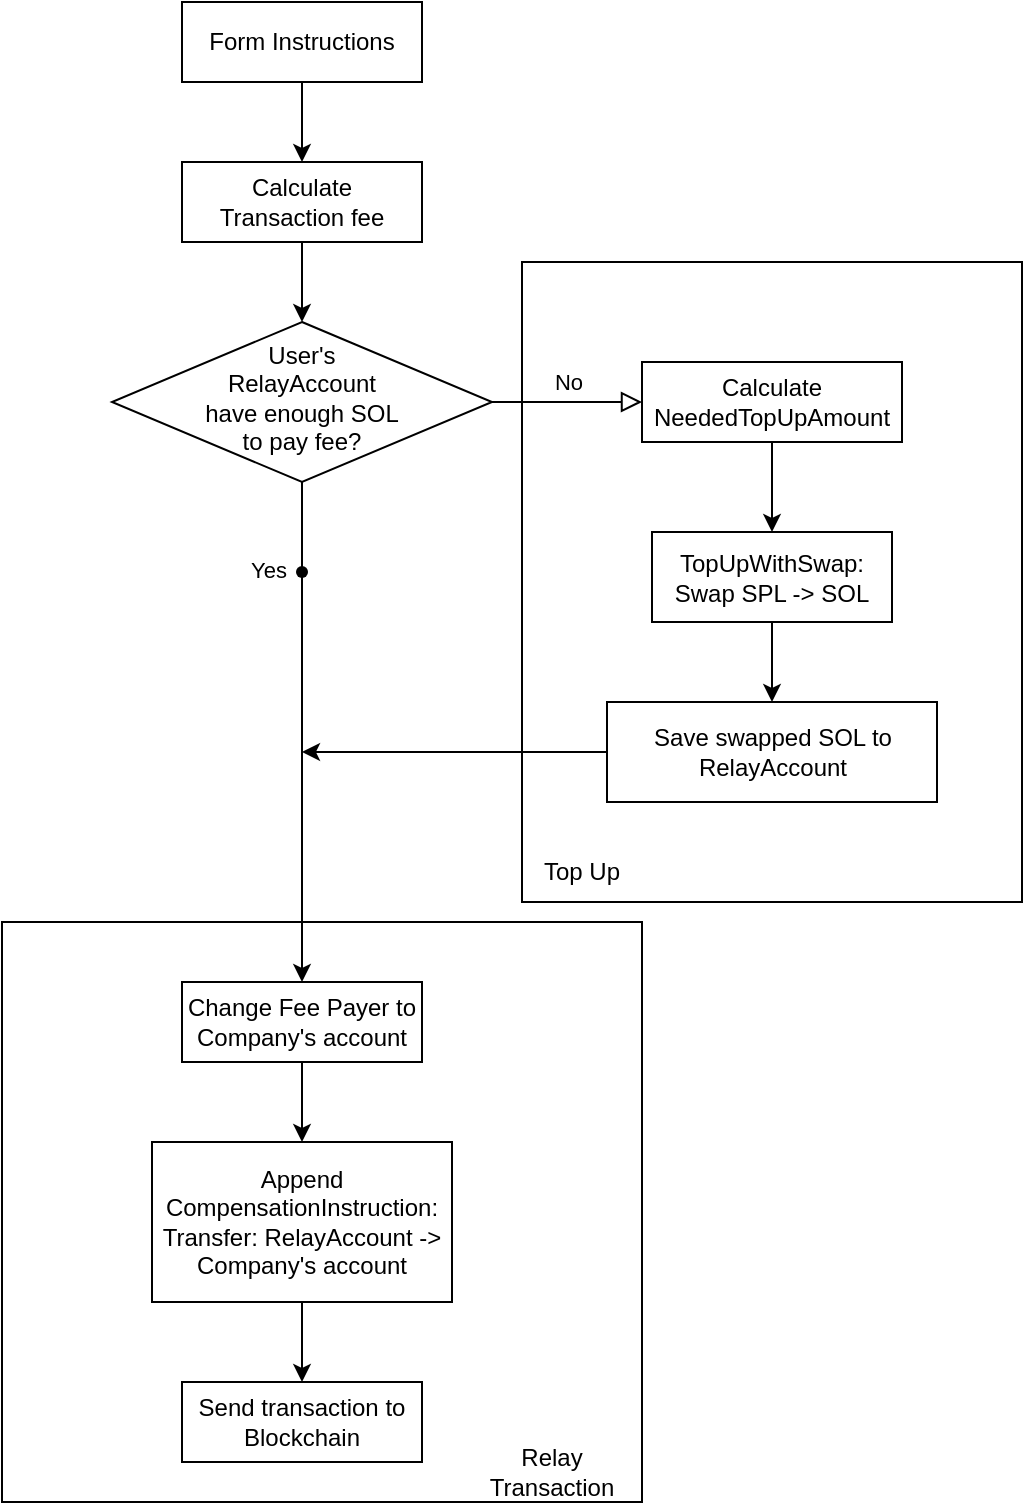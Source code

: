 <mxfile version="20.6.2" type="github">
  <diagram id="C5RBs43oDa-KdzZeNtuy" name="Page-1">
    <mxGraphModel dx="1075" dy="669" grid="1" gridSize="10" guides="1" tooltips="1" connect="1" arrows="1" fold="1" page="1" pageScale="1" pageWidth="827" pageHeight="1169" math="0" shadow="0">
      <root>
        <mxCell id="WIyWlLk6GJQsqaUBKTNV-0" />
        <mxCell id="WIyWlLk6GJQsqaUBKTNV-1" parent="WIyWlLk6GJQsqaUBKTNV-0" />
        <mxCell id="G4MAGfB3sLXjSyvc_qQq-22" value="" style="rounded=0;whiteSpace=wrap;html=1;" vertex="1" parent="WIyWlLk6GJQsqaUBKTNV-1">
          <mxGeometry x="70" y="500" width="320" height="290" as="geometry" />
        </mxCell>
        <mxCell id="G4MAGfB3sLXjSyvc_qQq-20" value="" style="rounded=0;whiteSpace=wrap;html=1;" vertex="1" parent="WIyWlLk6GJQsqaUBKTNV-1">
          <mxGeometry x="330" y="170" width="250" height="320" as="geometry" />
        </mxCell>
        <mxCell id="G4MAGfB3sLXjSyvc_qQq-1" value="" style="edgeStyle=orthogonalEdgeStyle;rounded=0;orthogonalLoop=1;jettySize=auto;html=1;" edge="1" parent="WIyWlLk6GJQsqaUBKTNV-1" source="WIyWlLk6GJQsqaUBKTNV-3" target="G4MAGfB3sLXjSyvc_qQq-0">
          <mxGeometry relative="1" as="geometry" />
        </mxCell>
        <mxCell id="WIyWlLk6GJQsqaUBKTNV-3" value="Form Instructions" style="rounded=0;whiteSpace=wrap;html=1;fontSize=12;glass=0;strokeWidth=1;shadow=0;" parent="WIyWlLk6GJQsqaUBKTNV-1" vertex="1">
          <mxGeometry x="160" y="40" width="120" height="40" as="geometry" />
        </mxCell>
        <mxCell id="WIyWlLk6GJQsqaUBKTNV-5" value="No" style="edgeStyle=orthogonalEdgeStyle;rounded=0;html=1;jettySize=auto;orthogonalLoop=1;fontSize=11;endArrow=block;endFill=0;endSize=8;strokeWidth=1;shadow=0;labelBackgroundColor=none;" parent="WIyWlLk6GJQsqaUBKTNV-1" source="WIyWlLk6GJQsqaUBKTNV-6" target="WIyWlLk6GJQsqaUBKTNV-7" edge="1">
          <mxGeometry y="10" relative="1" as="geometry">
            <mxPoint as="offset" />
          </mxGeometry>
        </mxCell>
        <mxCell id="G4MAGfB3sLXjSyvc_qQq-4" style="edgeStyle=orthogonalEdgeStyle;rounded=0;orthogonalLoop=1;jettySize=auto;html=1;exitDx=0;exitDy=0;entryX=0.5;entryY=0;entryDx=0;entryDy=0;startArrow=none;" edge="1" parent="WIyWlLk6GJQsqaUBKTNV-1" source="G4MAGfB3sLXjSyvc_qQq-12" target="G4MAGfB3sLXjSyvc_qQq-3">
          <mxGeometry relative="1" as="geometry" />
        </mxCell>
        <mxCell id="WIyWlLk6GJQsqaUBKTNV-6" value="User&#39;s &lt;br&gt;RelayAccount&lt;br&gt;have enough SOL&lt;br&gt;to pay fee?" style="rhombus;whiteSpace=wrap;html=1;shadow=0;fontFamily=Helvetica;fontSize=12;align=center;strokeWidth=1;spacing=6;spacingTop=-4;rounded=0;" parent="WIyWlLk6GJQsqaUBKTNV-1" vertex="1">
          <mxGeometry x="125" y="200" width="190" height="80" as="geometry" />
        </mxCell>
        <mxCell id="G4MAGfB3sLXjSyvc_qQq-30" value="" style="edgeStyle=orthogonalEdgeStyle;orthogonalLoop=1;jettySize=auto;html=1;" edge="1" parent="WIyWlLk6GJQsqaUBKTNV-1" source="WIyWlLk6GJQsqaUBKTNV-7" target="G4MAGfB3sLXjSyvc_qQq-29">
          <mxGeometry relative="1" as="geometry" />
        </mxCell>
        <mxCell id="WIyWlLk6GJQsqaUBKTNV-7" value="Calculate&lt;br&gt;NeededTopUpAmount" style="rounded=0;whiteSpace=wrap;html=1;fontSize=12;glass=0;strokeWidth=1;shadow=0;" parent="WIyWlLk6GJQsqaUBKTNV-1" vertex="1">
          <mxGeometry x="390" y="220" width="130" height="40" as="geometry" />
        </mxCell>
        <mxCell id="G4MAGfB3sLXjSyvc_qQq-2" value="" style="edgeStyle=orthogonalEdgeStyle;rounded=0;orthogonalLoop=1;jettySize=auto;html=1;" edge="1" parent="WIyWlLk6GJQsqaUBKTNV-1" source="G4MAGfB3sLXjSyvc_qQq-0" target="WIyWlLk6GJQsqaUBKTNV-6">
          <mxGeometry relative="1" as="geometry" />
        </mxCell>
        <mxCell id="G4MAGfB3sLXjSyvc_qQq-0" value="Calculate&lt;br&gt;Transaction fee" style="rounded=0;whiteSpace=wrap;html=1;fontSize=12;glass=0;strokeWidth=1;shadow=0;" vertex="1" parent="WIyWlLk6GJQsqaUBKTNV-1">
          <mxGeometry x="160" y="120" width="120" height="40" as="geometry" />
        </mxCell>
        <mxCell id="G4MAGfB3sLXjSyvc_qQq-17" value="" style="edgeStyle=orthogonalEdgeStyle;rounded=0;orthogonalLoop=1;jettySize=auto;html=1;" edge="1" parent="WIyWlLk6GJQsqaUBKTNV-1" source="G4MAGfB3sLXjSyvc_qQq-3" target="G4MAGfB3sLXjSyvc_qQq-16">
          <mxGeometry relative="1" as="geometry" />
        </mxCell>
        <mxCell id="G4MAGfB3sLXjSyvc_qQq-3" value="Change Fee Payer to Company&#39;s account" style="rounded=0;whiteSpace=wrap;html=1;" vertex="1" parent="WIyWlLk6GJQsqaUBKTNV-1">
          <mxGeometry x="160" y="530" width="120" height="40" as="geometry" />
        </mxCell>
        <mxCell id="G4MAGfB3sLXjSyvc_qQq-33" style="edgeStyle=orthogonalEdgeStyle;orthogonalLoop=1;jettySize=auto;html=1;" edge="1" parent="WIyWlLk6GJQsqaUBKTNV-1" source="G4MAGfB3sLXjSyvc_qQq-6">
          <mxGeometry relative="1" as="geometry">
            <mxPoint x="220" y="415" as="targetPoint" />
          </mxGeometry>
        </mxCell>
        <mxCell id="G4MAGfB3sLXjSyvc_qQq-6" value="Save swapped SOL to&lt;br&gt;RelayAccount" style="whiteSpace=wrap;html=1;rounded=0;glass=0;strokeWidth=1;shadow=0;" vertex="1" parent="WIyWlLk6GJQsqaUBKTNV-1">
          <mxGeometry x="372.5" y="390" width="165" height="50" as="geometry" />
        </mxCell>
        <mxCell id="G4MAGfB3sLXjSyvc_qQq-12" value="" style="shape=waypoint;sketch=0;size=6;pointerEvents=1;points=[];fillColor=default;resizable=0;rotatable=0;perimeter=centerPerimeter;snapToPoint=1;rounded=0;glass=0;strokeWidth=1;shadow=0;" vertex="1" parent="WIyWlLk6GJQsqaUBKTNV-1">
          <mxGeometry x="200" y="305" width="40" height="40" as="geometry" />
        </mxCell>
        <mxCell id="G4MAGfB3sLXjSyvc_qQq-14" value="" style="edgeStyle=orthogonalEdgeStyle;rounded=0;orthogonalLoop=1;jettySize=auto;html=1;exitX=0.5;exitY=1;exitDx=0;exitDy=0;endArrow=none;" edge="1" parent="WIyWlLk6GJQsqaUBKTNV-1" source="WIyWlLk6GJQsqaUBKTNV-6">
          <mxGeometry relative="1" as="geometry">
            <mxPoint x="220" y="280" as="sourcePoint" />
            <mxPoint x="220" y="360" as="targetPoint" />
            <Array as="points">
              <mxPoint x="220" y="360" />
            </Array>
          </mxGeometry>
        </mxCell>
        <mxCell id="G4MAGfB3sLXjSyvc_qQq-15" value="Yes" style="edgeLabel;html=1;align=center;verticalAlign=middle;resizable=0;points=[];rounded=0;" vertex="1" connectable="0" parent="G4MAGfB3sLXjSyvc_qQq-14">
          <mxGeometry x="-0.335" relative="1" as="geometry">
            <mxPoint x="-17" y="17" as="offset" />
          </mxGeometry>
        </mxCell>
        <mxCell id="G4MAGfB3sLXjSyvc_qQq-19" value="" style="edgeStyle=orthogonalEdgeStyle;rounded=0;orthogonalLoop=1;jettySize=auto;html=1;" edge="1" parent="WIyWlLk6GJQsqaUBKTNV-1" source="G4MAGfB3sLXjSyvc_qQq-16" target="G4MAGfB3sLXjSyvc_qQq-18">
          <mxGeometry relative="1" as="geometry" />
        </mxCell>
        <mxCell id="G4MAGfB3sLXjSyvc_qQq-16" value="Append CompensationInstruction:&lt;br&gt;Transfer: RelayAccount -&amp;gt; Company&#39;s account" style="whiteSpace=wrap;html=1;rounded=0;" vertex="1" parent="WIyWlLk6GJQsqaUBKTNV-1">
          <mxGeometry x="145" y="610" width="150" height="80" as="geometry" />
        </mxCell>
        <mxCell id="G4MAGfB3sLXjSyvc_qQq-18" value="Send transaction to Blockchain" style="whiteSpace=wrap;html=1;rounded=0;" vertex="1" parent="WIyWlLk6GJQsqaUBKTNV-1">
          <mxGeometry x="160" y="730" width="120" height="40" as="geometry" />
        </mxCell>
        <mxCell id="G4MAGfB3sLXjSyvc_qQq-23" value="Top Up" style="text;html=1;strokeColor=none;fillColor=none;align=center;verticalAlign=middle;whiteSpace=wrap;rounded=0;" vertex="1" parent="WIyWlLk6GJQsqaUBKTNV-1">
          <mxGeometry x="330" y="460" width="60" height="30" as="geometry" />
        </mxCell>
        <mxCell id="G4MAGfB3sLXjSyvc_qQq-24" value="Relay Transaction" style="text;html=1;strokeColor=none;fillColor=none;align=center;verticalAlign=middle;whiteSpace=wrap;rounded=0;" vertex="1" parent="WIyWlLk6GJQsqaUBKTNV-1">
          <mxGeometry x="300" y="760" width="90" height="30" as="geometry" />
        </mxCell>
        <mxCell id="G4MAGfB3sLXjSyvc_qQq-31" value="" style="edgeStyle=orthogonalEdgeStyle;orthogonalLoop=1;jettySize=auto;html=1;" edge="1" parent="WIyWlLk6GJQsqaUBKTNV-1" source="G4MAGfB3sLXjSyvc_qQq-29" target="G4MAGfB3sLXjSyvc_qQq-6">
          <mxGeometry relative="1" as="geometry" />
        </mxCell>
        <mxCell id="G4MAGfB3sLXjSyvc_qQq-29" value="TopUpWithSwap:&lt;br&gt;Swap SPL -&amp;gt; SOL" style="whiteSpace=wrap;html=1;rounded=0;glass=0;strokeWidth=1;shadow=0;" vertex="1" parent="WIyWlLk6GJQsqaUBKTNV-1">
          <mxGeometry x="395" y="305" width="120" height="45" as="geometry" />
        </mxCell>
      </root>
    </mxGraphModel>
  </diagram>
</mxfile>
